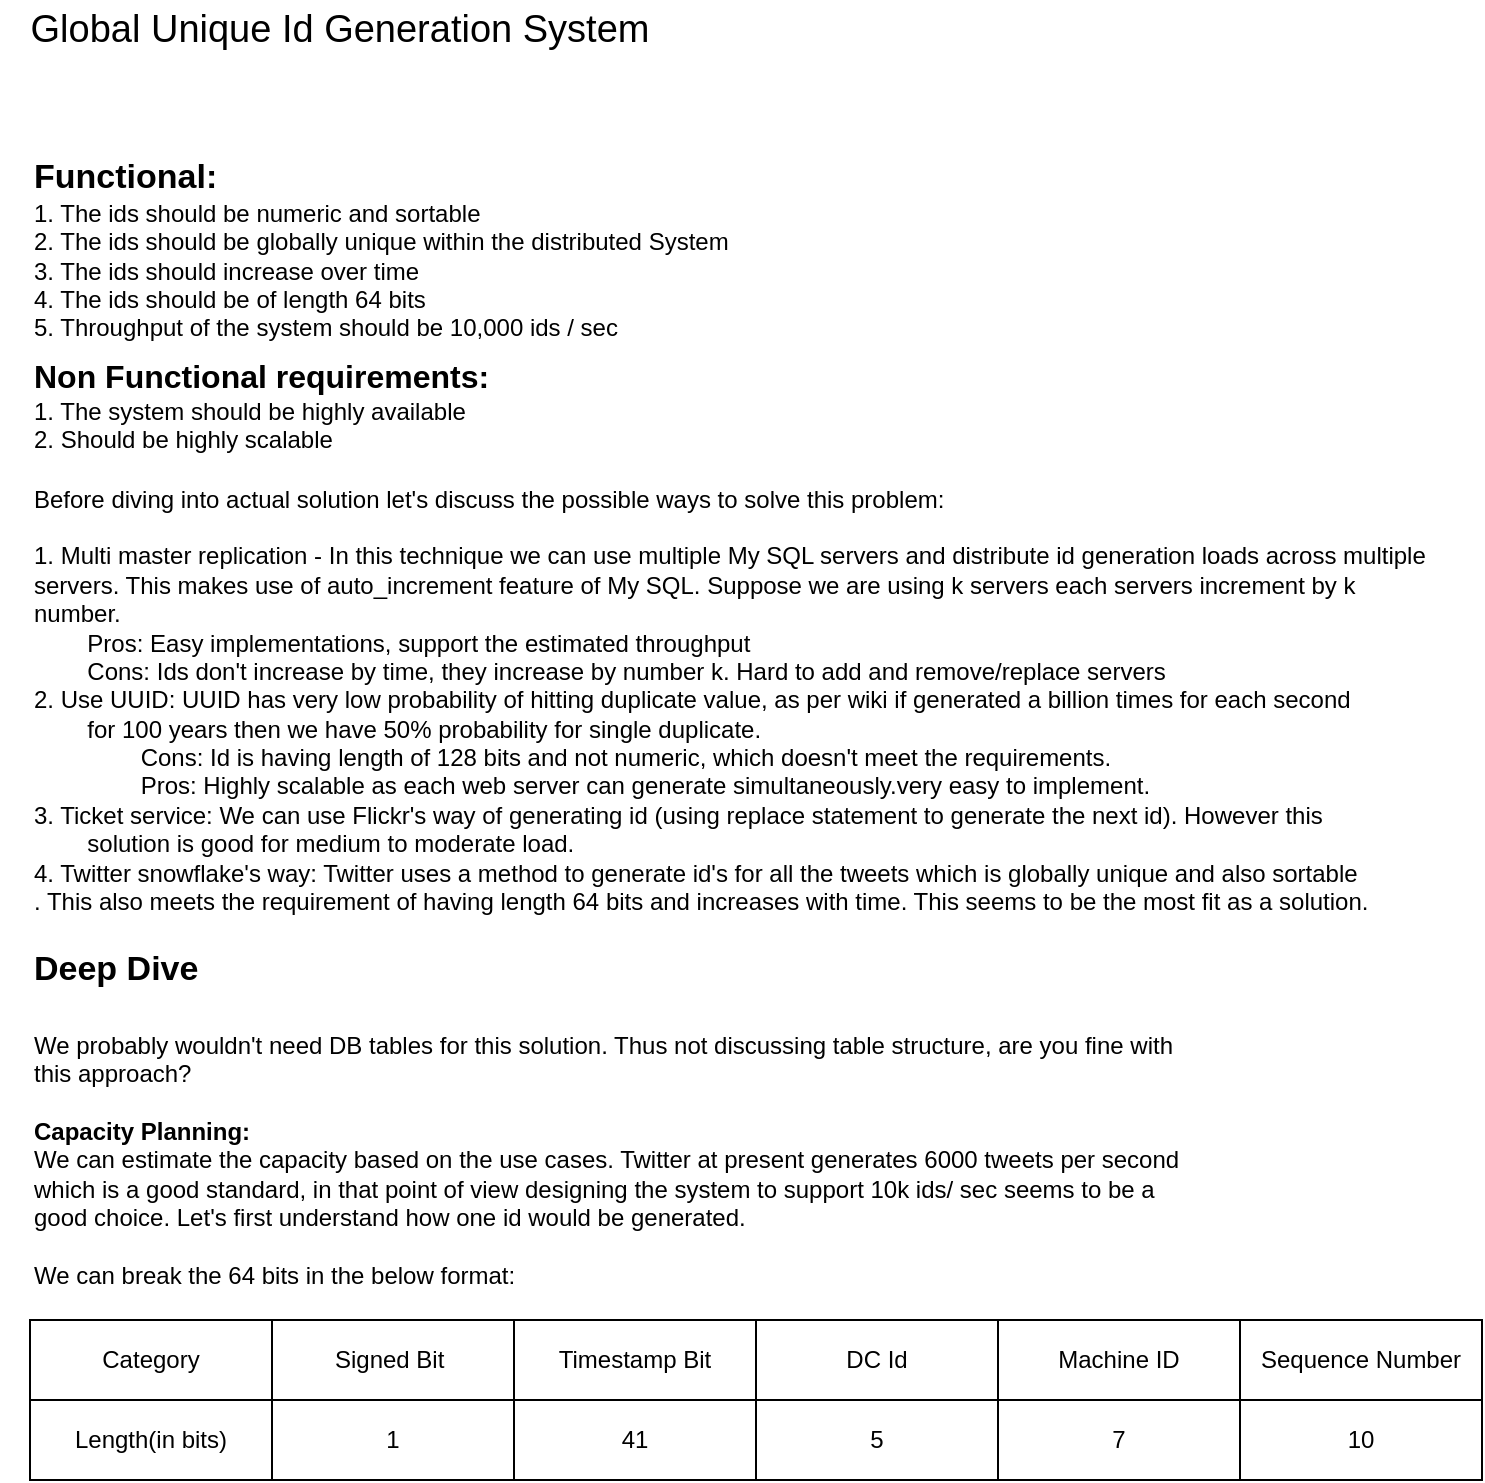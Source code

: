 <mxfile version="24.3.1" type="github">
  <diagram name="Page-1" id="5rw8_xuSiJQBggX3PjnT">
    <mxGraphModel dx="1586" dy="1190" grid="1" gridSize="10" guides="1" tooltips="1" connect="1" arrows="1" fold="1" page="1" pageScale="1" pageWidth="827" pageHeight="1169" math="0" shadow="0">
      <root>
        <mxCell id="0" />
        <mxCell id="1" parent="0" />
        <mxCell id="YMMeXwshyKwuWub0eHVM-1" value="&lt;font style=&quot;font-size: 19px;&quot;&gt;Global Unique Id Generation System&lt;/font&gt;" style="text;strokeColor=none;align=center;fillColor=none;html=1;verticalAlign=middle;whiteSpace=wrap;rounded=0;" vertex="1" parent="1">
          <mxGeometry x="30" y="20" width="340" height="30" as="geometry" />
        </mxCell>
        <mxCell id="YMMeXwshyKwuWub0eHVM-3" value="&lt;span style=&quot;white-space: nowrap;&quot;&gt;&lt;font style=&quot;font-size: 17px;&quot;&gt;&lt;b&gt;Functional:&lt;/b&gt;&lt;/font&gt;&lt;/span&gt;&lt;div style=&quot;white-space: nowrap;&quot;&gt;1. The ids should be numeric and sortable&lt;/div&gt;&lt;div style=&quot;white-space: nowrap;&quot;&gt;2. The ids should be globally unique within the distributed System&lt;/div&gt;&lt;div style=&quot;white-space: nowrap;&quot;&gt;3. The ids should increase over time&lt;/div&gt;&lt;div style=&quot;white-space: nowrap;&quot;&gt;4. The ids should be of length 64 bits&lt;/div&gt;&lt;div style=&quot;white-space: nowrap;&quot;&gt;5. Throughput of the system should be 10,000 ids / sec&lt;/div&gt;" style="text;strokeColor=none;align=left;fillColor=none;html=1;verticalAlign=middle;whiteSpace=wrap;rounded=0;" vertex="1" parent="1">
          <mxGeometry x="45" y="80" width="465" height="130" as="geometry" />
        </mxCell>
        <mxCell id="YMMeXwshyKwuWub0eHVM-4" value="&lt;font style=&quot;font-size: 16px;&quot;&gt;&lt;b&gt;Non Functional requirements:&lt;/b&gt;&lt;/font&gt;&lt;div&gt;1. The system should be highly available&lt;/div&gt;&lt;div&gt;2. Should be highly scalable&lt;/div&gt;&lt;div&gt;&lt;br&gt;&lt;/div&gt;" style="text;strokeColor=none;align=left;fillColor=none;html=1;verticalAlign=middle;whiteSpace=wrap;rounded=0;" vertex="1" parent="1">
          <mxGeometry x="45" y="200" width="305" height="60" as="geometry" />
        </mxCell>
        <mxCell id="YMMeXwshyKwuWub0eHVM-5" value="Before diving into actual solution let&#39;s discuss the possible ways to solve this problem:&lt;div&gt;&lt;br&gt;&lt;/div&gt;&lt;div&gt;1. Multi master replication - In this technique we can use multiple My SQL servers and distribute id generation loads across multiple servers. This makes use of auto_increment feature of My SQL. Suppose we are using k servers each servers increment by k number.&amp;nbsp;&lt;/div&gt;&lt;div&gt;&lt;span style=&quot;white-space: pre;&quot;&gt;&#x9;Pros: Easy implementations, support the estimated throughput&lt;/span&gt;&lt;br&gt;&lt;/div&gt;&lt;div&gt;&lt;span style=&quot;white-space: pre;&quot;&gt;&lt;span style=&quot;white-space: pre;&quot;&gt;&#x9;Cons: Ids don&#39;t increase by time, they increase by number k. Hard to add and remove/replace servers&lt;/span&gt;&lt;br&gt;&lt;/span&gt;&lt;/div&gt;&lt;div&gt;&lt;span style=&quot;white-space: pre;&quot;&gt;2. Use UUID: UUID has very low probability of hitting duplicate value, as per wiki if generated a billion times for each second&lt;/span&gt; &lt;/div&gt;&lt;div&gt;&lt;span style=&quot;white-space: pre;&quot;&gt;&#x9;&lt;/span&gt;for 100 years then we have 50% probability for single duplicate.&lt;/div&gt;&lt;div&gt;&lt;span style=&quot;white-space: pre;&quot;&gt;&#x9;&#x9;Cons: Id is having length of 128 bits and not numeric, which doesn&#39;t meet the requirements.&lt;/span&gt;&lt;br&gt;&lt;/div&gt;&lt;div&gt;&lt;span style=&quot;white-space: pre;&quot;&gt;&lt;span style=&quot;white-space: pre;&quot;&gt;&#x9;&lt;/span&gt;&lt;span style=&quot;white-space: pre;&quot;&gt;&#x9;Pros: Highly scalable as each web server can generate simultaneously.very easy to implement.&lt;/span&gt;&lt;br&gt;&lt;/span&gt;&lt;/div&gt;&lt;div&gt;&lt;span style=&quot;white-space: pre;&quot;&gt;&lt;span style=&quot;white-space: pre;&quot;&gt;3. Ticket service: We can use Flickr&#39;s way of generating id (using replace statement to generate the next id). However this&lt;/span&gt;&lt;/span&gt;&lt;/div&gt;&lt;div&gt;&lt;span style=&quot;white-space: pre;&quot;&gt;&lt;span style=&quot;white-space: pre;&quot;&gt;&lt;span style=&quot;white-space: pre;&quot;&gt;&#x9;solution is good for medium to moderate load.&lt;/span&gt;&lt;br&gt;&lt;/span&gt;&lt;/span&gt;&lt;/div&gt;&lt;div&gt;&lt;span style=&quot;white-space: pre;&quot;&gt;4. Twitter snowflake&#39;s way: Twitter uses a method to generate id&#39;s for all the tweets which is globally unique and also sortable&lt;/span&gt;&lt;/div&gt;&lt;div&gt;&lt;span style=&quot;white-space: pre;&quot;&gt;. This also meets the requirement of having length 64 bits and increases with time. This seems to be the most fit as a solution.&lt;/span&gt;&lt;/div&gt;" style="text;strokeColor=none;align=left;fillColor=none;html=1;verticalAlign=middle;whiteSpace=wrap;rounded=0;" vertex="1" parent="1">
          <mxGeometry x="45" y="260" width="705" height="220" as="geometry" />
        </mxCell>
        <mxCell id="YMMeXwshyKwuWub0eHVM-6" value="&lt;font style=&quot;font-size: 17px;&quot;&gt;&lt;b&gt;Deep Dive&lt;/b&gt;&lt;/font&gt;" style="text;strokeColor=none;align=left;fillColor=none;html=1;verticalAlign=middle;whiteSpace=wrap;rounded=0;" vertex="1" parent="1">
          <mxGeometry x="45" y="490" width="625" height="30" as="geometry" />
        </mxCell>
        <mxCell id="YMMeXwshyKwuWub0eHVM-8" value="We probably wouldn&#39;t need DB tables for this solution. Thus not discussing table structure, are you fine with this approach?&lt;div&gt;&lt;br&gt;&lt;/div&gt;&lt;div&gt;&lt;b&gt;Capacity Planning:&lt;/b&gt;&lt;/div&gt;&lt;div&gt;We can estimate the capacity based on the use cases. Twitter at present generates 6000 tweets per second which is a good standard, in that point of view designing the system to support 10k ids/ sec seems to be a good choice. Let&#39;s first understand how one id would be generated.&lt;/div&gt;&lt;div&gt;&lt;br&gt;&lt;/div&gt;&lt;div&gt;We can break the 64 bits in the below format:&lt;/div&gt;" style="text;strokeColor=none;align=left;fillColor=none;html=1;verticalAlign=middle;whiteSpace=wrap;rounded=0;" vertex="1" parent="1">
          <mxGeometry x="45" y="530" width="590" height="140" as="geometry" />
        </mxCell>
        <mxCell id="YMMeXwshyKwuWub0eHVM-9" value="" style="shape=table;startSize=0;container=1;collapsible=0;childLayout=tableLayout;" vertex="1" parent="1">
          <mxGeometry x="45" y="680" width="726" height="80" as="geometry" />
        </mxCell>
        <mxCell id="YMMeXwshyKwuWub0eHVM-16" style="shape=tableRow;horizontal=0;startSize=0;swimlaneHead=0;swimlaneBody=0;strokeColor=inherit;top=0;left=0;bottom=0;right=0;collapsible=0;dropTarget=0;fillColor=none;points=[[0,0.5],[1,0.5]];portConstraint=eastwest;" vertex="1" parent="YMMeXwshyKwuWub0eHVM-9">
          <mxGeometry width="726" height="40" as="geometry" />
        </mxCell>
        <mxCell id="YMMeXwshyKwuWub0eHVM-22" value="Category" style="shape=partialRectangle;html=1;whiteSpace=wrap;connectable=0;strokeColor=inherit;overflow=hidden;fillColor=none;top=0;left=0;bottom=0;right=0;pointerEvents=1;" vertex="1" parent="YMMeXwshyKwuWub0eHVM-16">
          <mxGeometry width="121" height="40" as="geometry">
            <mxRectangle width="121" height="40" as="alternateBounds" />
          </mxGeometry>
        </mxCell>
        <mxCell id="YMMeXwshyKwuWub0eHVM-17" value="Signed Bit&amp;nbsp;" style="shape=partialRectangle;html=1;whiteSpace=wrap;connectable=0;strokeColor=inherit;overflow=hidden;fillColor=none;top=0;left=0;bottom=0;right=0;pointerEvents=1;" vertex="1" parent="YMMeXwshyKwuWub0eHVM-16">
          <mxGeometry x="121" width="121" height="40" as="geometry">
            <mxRectangle width="121" height="40" as="alternateBounds" />
          </mxGeometry>
        </mxCell>
        <mxCell id="YMMeXwshyKwuWub0eHVM-18" value="Timestamp Bit" style="shape=partialRectangle;html=1;whiteSpace=wrap;connectable=0;strokeColor=inherit;overflow=hidden;fillColor=none;top=0;left=0;bottom=0;right=0;pointerEvents=1;" vertex="1" parent="YMMeXwshyKwuWub0eHVM-16">
          <mxGeometry x="242" width="121" height="40" as="geometry">
            <mxRectangle width="121" height="40" as="alternateBounds" />
          </mxGeometry>
        </mxCell>
        <mxCell id="YMMeXwshyKwuWub0eHVM-19" value="DC Id" style="shape=partialRectangle;html=1;whiteSpace=wrap;connectable=0;strokeColor=inherit;overflow=hidden;fillColor=none;top=0;left=0;bottom=0;right=0;pointerEvents=1;" vertex="1" parent="YMMeXwshyKwuWub0eHVM-16">
          <mxGeometry x="363" width="121" height="40" as="geometry">
            <mxRectangle width="121" height="40" as="alternateBounds" />
          </mxGeometry>
        </mxCell>
        <mxCell id="YMMeXwshyKwuWub0eHVM-20" value="Machine ID" style="shape=partialRectangle;html=1;whiteSpace=wrap;connectable=0;strokeColor=inherit;overflow=hidden;fillColor=none;top=0;left=0;bottom=0;right=0;pointerEvents=1;" vertex="1" parent="YMMeXwshyKwuWub0eHVM-16">
          <mxGeometry x="484" width="121" height="40" as="geometry">
            <mxRectangle width="121" height="40" as="alternateBounds" />
          </mxGeometry>
        </mxCell>
        <mxCell id="YMMeXwshyKwuWub0eHVM-21" value="Sequence Number" style="shape=partialRectangle;html=1;whiteSpace=wrap;connectable=0;strokeColor=inherit;overflow=hidden;fillColor=none;top=0;left=0;bottom=0;right=0;pointerEvents=1;" vertex="1" parent="YMMeXwshyKwuWub0eHVM-16">
          <mxGeometry x="605" width="121" height="40" as="geometry">
            <mxRectangle width="121" height="40" as="alternateBounds" />
          </mxGeometry>
        </mxCell>
        <mxCell id="YMMeXwshyKwuWub0eHVM-10" value="" style="shape=tableRow;horizontal=0;startSize=0;swimlaneHead=0;swimlaneBody=0;strokeColor=inherit;top=0;left=0;bottom=0;right=0;collapsible=0;dropTarget=0;fillColor=none;points=[[0,0.5],[1,0.5]];portConstraint=eastwest;" vertex="1" parent="YMMeXwshyKwuWub0eHVM-9">
          <mxGeometry y="40" width="726" height="40" as="geometry" />
        </mxCell>
        <mxCell id="YMMeXwshyKwuWub0eHVM-23" value="Length(in bits)" style="shape=partialRectangle;html=1;whiteSpace=wrap;connectable=0;strokeColor=inherit;overflow=hidden;fillColor=none;top=0;left=0;bottom=0;right=0;pointerEvents=1;" vertex="1" parent="YMMeXwshyKwuWub0eHVM-10">
          <mxGeometry width="121" height="40" as="geometry">
            <mxRectangle width="121" height="40" as="alternateBounds" />
          </mxGeometry>
        </mxCell>
        <mxCell id="YMMeXwshyKwuWub0eHVM-11" value="1" style="shape=partialRectangle;html=1;whiteSpace=wrap;connectable=0;strokeColor=inherit;overflow=hidden;fillColor=none;top=0;left=0;bottom=0;right=0;pointerEvents=1;" vertex="1" parent="YMMeXwshyKwuWub0eHVM-10">
          <mxGeometry x="121" width="121" height="40" as="geometry">
            <mxRectangle width="121" height="40" as="alternateBounds" />
          </mxGeometry>
        </mxCell>
        <mxCell id="YMMeXwshyKwuWub0eHVM-12" value="41" style="shape=partialRectangle;html=1;whiteSpace=wrap;connectable=0;strokeColor=inherit;overflow=hidden;fillColor=none;top=0;left=0;bottom=0;right=0;pointerEvents=1;" vertex="1" parent="YMMeXwshyKwuWub0eHVM-10">
          <mxGeometry x="242" width="121" height="40" as="geometry">
            <mxRectangle width="121" height="40" as="alternateBounds" />
          </mxGeometry>
        </mxCell>
        <mxCell id="YMMeXwshyKwuWub0eHVM-13" value="5" style="shape=partialRectangle;html=1;whiteSpace=wrap;connectable=0;strokeColor=inherit;overflow=hidden;fillColor=none;top=0;left=0;bottom=0;right=0;pointerEvents=1;" vertex="1" parent="YMMeXwshyKwuWub0eHVM-10">
          <mxGeometry x="363" width="121" height="40" as="geometry">
            <mxRectangle width="121" height="40" as="alternateBounds" />
          </mxGeometry>
        </mxCell>
        <mxCell id="YMMeXwshyKwuWub0eHVM-14" value="7" style="shape=partialRectangle;html=1;whiteSpace=wrap;connectable=0;strokeColor=inherit;overflow=hidden;fillColor=none;top=0;left=0;bottom=0;right=0;pointerEvents=1;" vertex="1" parent="YMMeXwshyKwuWub0eHVM-10">
          <mxGeometry x="484" width="121" height="40" as="geometry">
            <mxRectangle width="121" height="40" as="alternateBounds" />
          </mxGeometry>
        </mxCell>
        <mxCell id="YMMeXwshyKwuWub0eHVM-15" value="10" style="shape=partialRectangle;html=1;whiteSpace=wrap;connectable=0;strokeColor=inherit;overflow=hidden;fillColor=none;top=0;left=0;bottom=0;right=0;pointerEvents=1;" vertex="1" parent="YMMeXwshyKwuWub0eHVM-10">
          <mxGeometry x="605" width="121" height="40" as="geometry">
            <mxRectangle width="121" height="40" as="alternateBounds" />
          </mxGeometry>
        </mxCell>
      </root>
    </mxGraphModel>
  </diagram>
</mxfile>
